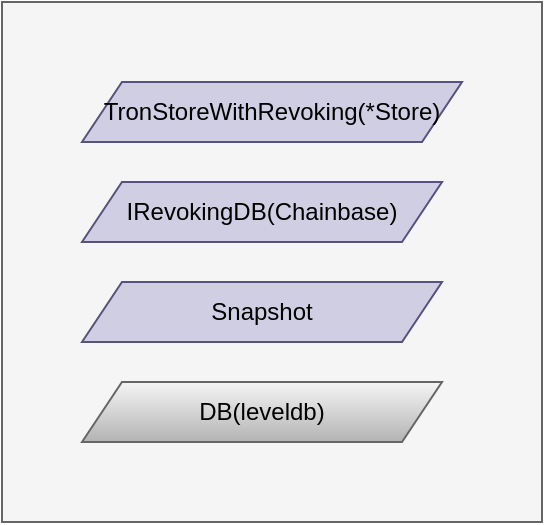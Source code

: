 <mxfile version="18.1.3" type="github"><diagram id="d-lJKOCr5DWwa61iQV_f" name="第 1 页"><mxGraphModel dx="1230" dy="593" grid="1" gridSize="10" guides="1" tooltips="1" connect="1" arrows="1" fold="1" page="1" pageScale="1" pageWidth="827" pageHeight="1169" math="0" shadow="0"><root><mxCell id="0"/><mxCell id="1" parent="0"/><mxCell id="2vb-Dao9h7jIGaz7qZgA-9" value="" style="rounded=0;whiteSpace=wrap;html=1;fillColor=#f5f5f5;fontColor=#333333;strokeColor=#666666;" vertex="1" parent="1"><mxGeometry x="200" y="310" width="270" height="260" as="geometry"/></mxCell><mxCell id="2vb-Dao9h7jIGaz7qZgA-3" value="TronStoreWithRevoking(*Store)" style="shape=parallelogram;perimeter=parallelogramPerimeter;whiteSpace=wrap;html=1;fixedSize=1;fillColor=#d0cee2;strokeColor=#56517e;" vertex="1" parent="1"><mxGeometry x="240" y="350" width="190" height="30" as="geometry"/></mxCell><mxCell id="2vb-Dao9h7jIGaz7qZgA-4" value="DB(leveldb)" style="shape=parallelogram;perimeter=parallelogramPerimeter;whiteSpace=wrap;html=1;fixedSize=1;fillColor=#f5f5f5;strokeColor=#666666;gradientColor=#b3b3b3;" vertex="1" parent="1"><mxGeometry x="240" y="500" width="180" height="30" as="geometry"/></mxCell><mxCell id="2vb-Dao9h7jIGaz7qZgA-6" value="IRevokingDB(Chainbase)" style="shape=parallelogram;perimeter=parallelogramPerimeter;whiteSpace=wrap;html=1;fixedSize=1;fillColor=#d0cee2;strokeColor=#56517e;" vertex="1" parent="1"><mxGeometry x="240" y="400" width="180" height="30" as="geometry"/></mxCell><mxCell id="2vb-Dao9h7jIGaz7qZgA-7" value="Snapshot" style="shape=parallelogram;perimeter=parallelogramPerimeter;whiteSpace=wrap;html=1;fixedSize=1;fillColor=#d0cee2;strokeColor=#56517e;" vertex="1" parent="1"><mxGeometry x="240" y="450" width="180" height="30" as="geometry"/></mxCell></root></mxGraphModel></diagram></mxfile>